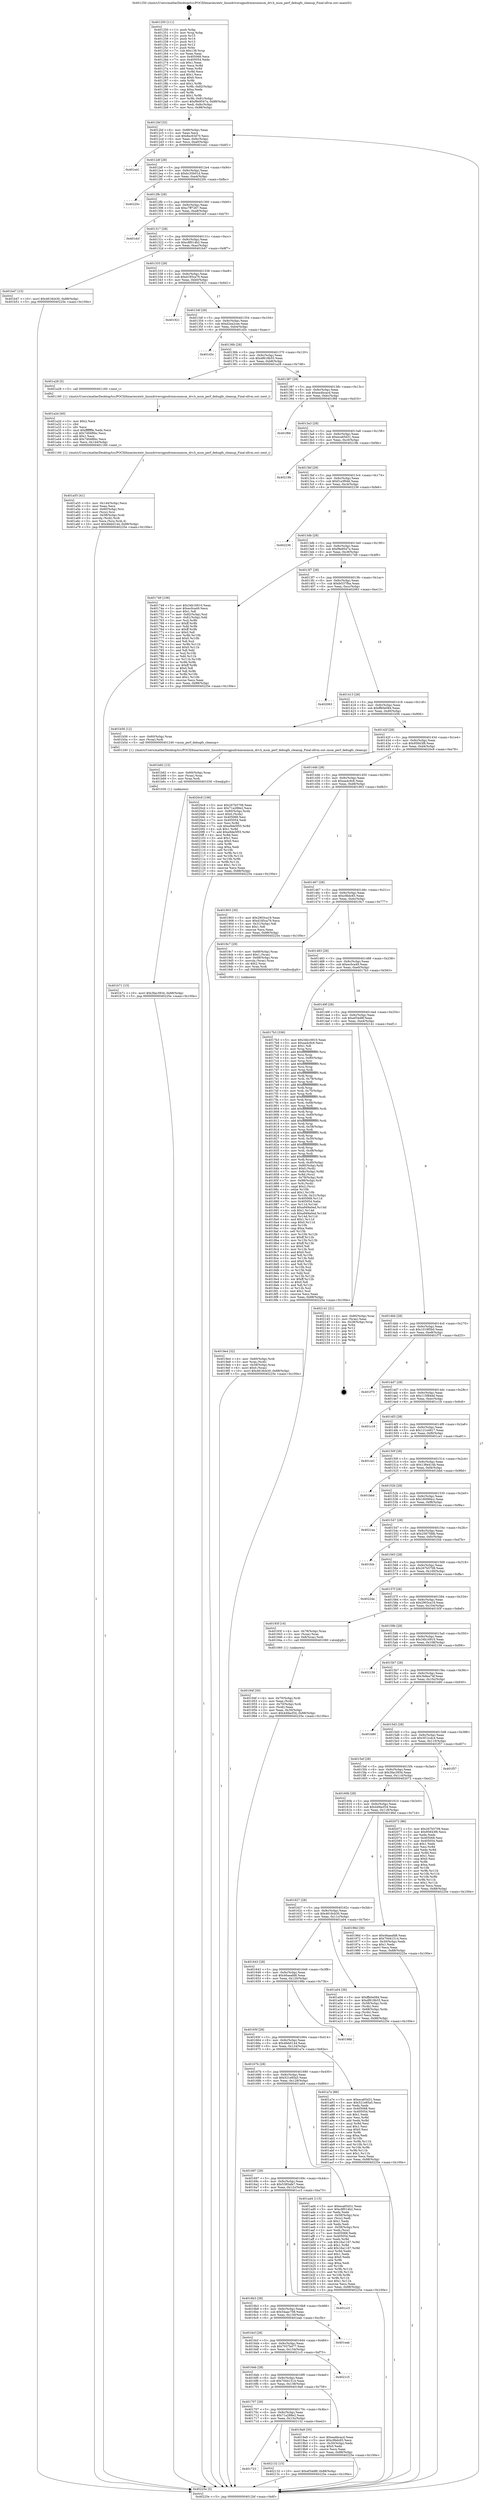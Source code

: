 digraph "0x401250" {
  label = "0x401250 (/mnt/c/Users/mathe/Desktop/tcc/POCII/binaries/extr_linuxdriversgpudrmmsmmsm_drv.h_msm_perf_debugfs_cleanup_Final-ollvm.out::main(0))"
  labelloc = "t"
  node[shape=record]

  Entry [label="",width=0.3,height=0.3,shape=circle,fillcolor=black,style=filled]
  "0x4012bf" [label="{
     0x4012bf [32]\l
     | [instrs]\l
     &nbsp;&nbsp;0x4012bf \<+6\>: mov -0x88(%rbp),%eax\l
     &nbsp;&nbsp;0x4012c5 \<+2\>: mov %eax,%ecx\l
     &nbsp;&nbsp;0x4012c7 \<+6\>: sub $0x8ec63d70,%ecx\l
     &nbsp;&nbsp;0x4012cd \<+6\>: mov %eax,-0x9c(%rbp)\l
     &nbsp;&nbsp;0x4012d3 \<+6\>: mov %ecx,-0xa0(%rbp)\l
     &nbsp;&nbsp;0x4012d9 \<+6\>: je 0000000000401e41 \<main+0xbf1\>\l
  }"]
  "0x401e41" [label="{
     0x401e41\l
  }", style=dashed]
  "0x4012df" [label="{
     0x4012df [28]\l
     | [instrs]\l
     &nbsp;&nbsp;0x4012df \<+5\>: jmp 00000000004012e4 \<main+0x94\>\l
     &nbsp;&nbsp;0x4012e4 \<+6\>: mov -0x9c(%rbp),%eax\l
     &nbsp;&nbsp;0x4012ea \<+5\>: sub $0xbc35b01d,%eax\l
     &nbsp;&nbsp;0x4012ef \<+6\>: mov %eax,-0xa4(%rbp)\l
     &nbsp;&nbsp;0x4012f5 \<+6\>: je 000000000040220c \<main+0xfbc\>\l
  }"]
  Exit [label="",width=0.3,height=0.3,shape=circle,fillcolor=black,style=filled,peripheries=2]
  "0x40220c" [label="{
     0x40220c\l
  }", style=dashed]
  "0x4012fb" [label="{
     0x4012fb [28]\l
     | [instrs]\l
     &nbsp;&nbsp;0x4012fb \<+5\>: jmp 0000000000401300 \<main+0xb0\>\l
     &nbsp;&nbsp;0x401300 \<+6\>: mov -0x9c(%rbp),%eax\l
     &nbsp;&nbsp;0x401306 \<+5\>: sub $0xc7ff7267,%eax\l
     &nbsp;&nbsp;0x40130b \<+6\>: mov %eax,-0xa8(%rbp)\l
     &nbsp;&nbsp;0x401311 \<+6\>: je 0000000000401dcf \<main+0xb7f\>\l
  }"]
  "0x401723" [label="{
     0x401723\l
  }", style=dashed]
  "0x401dcf" [label="{
     0x401dcf\l
  }", style=dashed]
  "0x401317" [label="{
     0x401317 [28]\l
     | [instrs]\l
     &nbsp;&nbsp;0x401317 \<+5\>: jmp 000000000040131c \<main+0xcc\>\l
     &nbsp;&nbsp;0x40131c \<+6\>: mov -0x9c(%rbp),%eax\l
     &nbsp;&nbsp;0x401322 \<+5\>: sub $0xc8f014b2,%eax\l
     &nbsp;&nbsp;0x401327 \<+6\>: mov %eax,-0xac(%rbp)\l
     &nbsp;&nbsp;0x40132d \<+6\>: je 0000000000401b47 \<main+0x8f7\>\l
  }"]
  "0x402132" [label="{
     0x402132 [15]\l
     | [instrs]\l
     &nbsp;&nbsp;0x402132 \<+10\>: movl $0xef34d8f,-0x88(%rbp)\l
     &nbsp;&nbsp;0x40213c \<+5\>: jmp 000000000040225e \<main+0x100e\>\l
  }"]
  "0x401b47" [label="{
     0x401b47 [15]\l
     | [instrs]\l
     &nbsp;&nbsp;0x401b47 \<+10\>: movl $0x4618cb30,-0x88(%rbp)\l
     &nbsp;&nbsp;0x401b51 \<+5\>: jmp 000000000040225e \<main+0x100e\>\l
  }"]
  "0x401333" [label="{
     0x401333 [28]\l
     | [instrs]\l
     &nbsp;&nbsp;0x401333 \<+5\>: jmp 0000000000401338 \<main+0xe8\>\l
     &nbsp;&nbsp;0x401338 \<+6\>: mov -0x9c(%rbp),%eax\l
     &nbsp;&nbsp;0x40133e \<+5\>: sub $0xd185ca79,%eax\l
     &nbsp;&nbsp;0x401343 \<+6\>: mov %eax,-0xb0(%rbp)\l
     &nbsp;&nbsp;0x401349 \<+6\>: je 0000000000401921 \<main+0x6d1\>\l
  }"]
  "0x401b71" [label="{
     0x401b71 [15]\l
     | [instrs]\l
     &nbsp;&nbsp;0x401b71 \<+10\>: movl $0x3fac3934,-0x88(%rbp)\l
     &nbsp;&nbsp;0x401b7b \<+5\>: jmp 000000000040225e \<main+0x100e\>\l
  }"]
  "0x401921" [label="{
     0x401921\l
  }", style=dashed]
  "0x40134f" [label="{
     0x40134f [28]\l
     | [instrs]\l
     &nbsp;&nbsp;0x40134f \<+5\>: jmp 0000000000401354 \<main+0x104\>\l
     &nbsp;&nbsp;0x401354 \<+6\>: mov -0x9c(%rbp),%eax\l
     &nbsp;&nbsp;0x40135a \<+5\>: sub $0xd2ea2cee,%eax\l
     &nbsp;&nbsp;0x40135f \<+6\>: mov %eax,-0xb4(%rbp)\l
     &nbsp;&nbsp;0x401365 \<+6\>: je 0000000000401d3c \<main+0xaec\>\l
  }"]
  "0x401b62" [label="{
     0x401b62 [15]\l
     | [instrs]\l
     &nbsp;&nbsp;0x401b62 \<+4\>: mov -0x60(%rbp),%rax\l
     &nbsp;&nbsp;0x401b66 \<+3\>: mov (%rax),%rax\l
     &nbsp;&nbsp;0x401b69 \<+3\>: mov %rax,%rdi\l
     &nbsp;&nbsp;0x401b6c \<+5\>: call 0000000000401030 \<free@plt\>\l
     | [calls]\l
     &nbsp;&nbsp;0x401030 \{1\} (unknown)\l
  }"]
  "0x401d3c" [label="{
     0x401d3c\l
  }", style=dashed]
  "0x40136b" [label="{
     0x40136b [28]\l
     | [instrs]\l
     &nbsp;&nbsp;0x40136b \<+5\>: jmp 0000000000401370 \<main+0x120\>\l
     &nbsp;&nbsp;0x401370 \<+6\>: mov -0x9c(%rbp),%eax\l
     &nbsp;&nbsp;0x401376 \<+5\>: sub $0xdf618b55,%eax\l
     &nbsp;&nbsp;0x40137b \<+6\>: mov %eax,-0xb8(%rbp)\l
     &nbsp;&nbsp;0x401381 \<+6\>: je 0000000000401a28 \<main+0x7d8\>\l
  }"]
  "0x401a55" [label="{
     0x401a55 [41]\l
     | [instrs]\l
     &nbsp;&nbsp;0x401a55 \<+6\>: mov -0x144(%rbp),%ecx\l
     &nbsp;&nbsp;0x401a5b \<+3\>: imul %eax,%ecx\l
     &nbsp;&nbsp;0x401a5e \<+4\>: mov -0x60(%rbp),%rsi\l
     &nbsp;&nbsp;0x401a62 \<+3\>: mov (%rsi),%rsi\l
     &nbsp;&nbsp;0x401a65 \<+4\>: mov -0x58(%rbp),%rdi\l
     &nbsp;&nbsp;0x401a69 \<+3\>: movslq (%rdi),%rdi\l
     &nbsp;&nbsp;0x401a6c \<+3\>: mov %ecx,(%rsi,%rdi,4)\l
     &nbsp;&nbsp;0x401a6f \<+10\>: movl $0x4feb0144,-0x88(%rbp)\l
     &nbsp;&nbsp;0x401a79 \<+5\>: jmp 000000000040225e \<main+0x100e\>\l
  }"]
  "0x401a28" [label="{
     0x401a28 [5]\l
     | [instrs]\l
     &nbsp;&nbsp;0x401a28 \<+5\>: call 0000000000401160 \<next_i\>\l
     | [calls]\l
     &nbsp;&nbsp;0x401160 \{1\} (/mnt/c/Users/mathe/Desktop/tcc/POCII/binaries/extr_linuxdriversgpudrmmsmmsm_drv.h_msm_perf_debugfs_cleanup_Final-ollvm.out::next_i)\l
  }"]
  "0x401387" [label="{
     0x401387 [28]\l
     | [instrs]\l
     &nbsp;&nbsp;0x401387 \<+5\>: jmp 000000000040138c \<main+0x13c\>\l
     &nbsp;&nbsp;0x40138c \<+6\>: mov -0x9c(%rbp),%eax\l
     &nbsp;&nbsp;0x401392 \<+5\>: sub $0xea4bcacd,%eax\l
     &nbsp;&nbsp;0x401397 \<+6\>: mov %eax,-0xbc(%rbp)\l
     &nbsp;&nbsp;0x40139d \<+6\>: je 0000000000401f66 \<main+0xd16\>\l
  }"]
  "0x401a2d" [label="{
     0x401a2d [40]\l
     | [instrs]\l
     &nbsp;&nbsp;0x401a2d \<+5\>: mov $0x2,%ecx\l
     &nbsp;&nbsp;0x401a32 \<+1\>: cltd\l
     &nbsp;&nbsp;0x401a33 \<+2\>: idiv %ecx\l
     &nbsp;&nbsp;0x401a35 \<+6\>: imul $0xfffffffe,%edx,%ecx\l
     &nbsp;&nbsp;0x401a3b \<+6\>: sub $0x7494f6bc,%ecx\l
     &nbsp;&nbsp;0x401a41 \<+3\>: add $0x1,%ecx\l
     &nbsp;&nbsp;0x401a44 \<+6\>: add $0x7494f6bc,%ecx\l
     &nbsp;&nbsp;0x401a4a \<+6\>: mov %ecx,-0x144(%rbp)\l
     &nbsp;&nbsp;0x401a50 \<+5\>: call 0000000000401160 \<next_i\>\l
     | [calls]\l
     &nbsp;&nbsp;0x401160 \{1\} (/mnt/c/Users/mathe/Desktop/tcc/POCII/binaries/extr_linuxdriversgpudrmmsmmsm_drv.h_msm_perf_debugfs_cleanup_Final-ollvm.out::next_i)\l
  }"]
  "0x401f66" [label="{
     0x401f66\l
  }", style=dashed]
  "0x4013a3" [label="{
     0x4013a3 [28]\l
     | [instrs]\l
     &nbsp;&nbsp;0x4013a3 \<+5\>: jmp 00000000004013a8 \<main+0x158\>\l
     &nbsp;&nbsp;0x4013a8 \<+6\>: mov -0x9c(%rbp),%eax\l
     &nbsp;&nbsp;0x4013ae \<+5\>: sub $0xeca65d31,%eax\l
     &nbsp;&nbsp;0x4013b3 \<+6\>: mov %eax,-0xc0(%rbp)\l
     &nbsp;&nbsp;0x4013b9 \<+6\>: je 000000000040219b \<main+0xf4b\>\l
  }"]
  "0x4019e4" [label="{
     0x4019e4 [32]\l
     | [instrs]\l
     &nbsp;&nbsp;0x4019e4 \<+4\>: mov -0x60(%rbp),%rdi\l
     &nbsp;&nbsp;0x4019e8 \<+3\>: mov %rax,(%rdi)\l
     &nbsp;&nbsp;0x4019eb \<+4\>: mov -0x58(%rbp),%rax\l
     &nbsp;&nbsp;0x4019ef \<+6\>: movl $0x0,(%rax)\l
     &nbsp;&nbsp;0x4019f5 \<+10\>: movl $0x4618cb30,-0x88(%rbp)\l
     &nbsp;&nbsp;0x4019ff \<+5\>: jmp 000000000040225e \<main+0x100e\>\l
  }"]
  "0x40219b" [label="{
     0x40219b\l
  }", style=dashed]
  "0x4013bf" [label="{
     0x4013bf [28]\l
     | [instrs]\l
     &nbsp;&nbsp;0x4013bf \<+5\>: jmp 00000000004013c4 \<main+0x174\>\l
     &nbsp;&nbsp;0x4013c4 \<+6\>: mov -0x9c(%rbp),%eax\l
     &nbsp;&nbsp;0x4013ca \<+5\>: sub $0xf1a3f0dd,%eax\l
     &nbsp;&nbsp;0x4013cf \<+6\>: mov %eax,-0xc4(%rbp)\l
     &nbsp;&nbsp;0x4013d5 \<+6\>: je 0000000000402236 \<main+0xfe6\>\l
  }"]
  "0x401707" [label="{
     0x401707 [28]\l
     | [instrs]\l
     &nbsp;&nbsp;0x401707 \<+5\>: jmp 000000000040170c \<main+0x4bc\>\l
     &nbsp;&nbsp;0x40170c \<+6\>: mov -0x9c(%rbp),%eax\l
     &nbsp;&nbsp;0x401712 \<+5\>: sub $0x71a288e2,%eax\l
     &nbsp;&nbsp;0x401717 \<+6\>: mov %eax,-0x13c(%rbp)\l
     &nbsp;&nbsp;0x40171d \<+6\>: je 0000000000402132 \<main+0xee2\>\l
  }"]
  "0x402236" [label="{
     0x402236\l
  }", style=dashed]
  "0x4013db" [label="{
     0x4013db [28]\l
     | [instrs]\l
     &nbsp;&nbsp;0x4013db \<+5\>: jmp 00000000004013e0 \<main+0x190\>\l
     &nbsp;&nbsp;0x4013e0 \<+6\>: mov -0x9c(%rbp),%eax\l
     &nbsp;&nbsp;0x4013e6 \<+5\>: sub $0xf9e9547a,%eax\l
     &nbsp;&nbsp;0x4013eb \<+6\>: mov %eax,-0xc8(%rbp)\l
     &nbsp;&nbsp;0x4013f1 \<+6\>: je 0000000000401749 \<main+0x4f9\>\l
  }"]
  "0x4019a9" [label="{
     0x4019a9 [30]\l
     | [instrs]\l
     &nbsp;&nbsp;0x4019a9 \<+5\>: mov $0xea4bcacd,%eax\l
     &nbsp;&nbsp;0x4019ae \<+5\>: mov $0xc9bdc65,%ecx\l
     &nbsp;&nbsp;0x4019b3 \<+3\>: mov -0x30(%rbp),%edx\l
     &nbsp;&nbsp;0x4019b6 \<+3\>: cmp $0x0,%edx\l
     &nbsp;&nbsp;0x4019b9 \<+3\>: cmove %ecx,%eax\l
     &nbsp;&nbsp;0x4019bc \<+6\>: mov %eax,-0x88(%rbp)\l
     &nbsp;&nbsp;0x4019c2 \<+5\>: jmp 000000000040225e \<main+0x100e\>\l
  }"]
  "0x401749" [label="{
     0x401749 [106]\l
     | [instrs]\l
     &nbsp;&nbsp;0x401749 \<+5\>: mov $0x34b16910,%eax\l
     &nbsp;&nbsp;0x40174e \<+5\>: mov $0xec0ca49,%ecx\l
     &nbsp;&nbsp;0x401753 \<+2\>: mov $0x1,%dl\l
     &nbsp;&nbsp;0x401755 \<+7\>: mov -0x82(%rbp),%sil\l
     &nbsp;&nbsp;0x40175c \<+7\>: mov -0x81(%rbp),%dil\l
     &nbsp;&nbsp;0x401763 \<+3\>: mov %sil,%r8b\l
     &nbsp;&nbsp;0x401766 \<+4\>: xor $0xff,%r8b\l
     &nbsp;&nbsp;0x40176a \<+3\>: mov %dil,%r9b\l
     &nbsp;&nbsp;0x40176d \<+4\>: xor $0xff,%r9b\l
     &nbsp;&nbsp;0x401771 \<+3\>: xor $0x0,%dl\l
     &nbsp;&nbsp;0x401774 \<+3\>: mov %r8b,%r10b\l
     &nbsp;&nbsp;0x401777 \<+4\>: and $0x0,%r10b\l
     &nbsp;&nbsp;0x40177b \<+3\>: and %dl,%sil\l
     &nbsp;&nbsp;0x40177e \<+3\>: mov %r9b,%r11b\l
     &nbsp;&nbsp;0x401781 \<+4\>: and $0x0,%r11b\l
     &nbsp;&nbsp;0x401785 \<+3\>: and %dl,%dil\l
     &nbsp;&nbsp;0x401788 \<+3\>: or %sil,%r10b\l
     &nbsp;&nbsp;0x40178b \<+3\>: or %dil,%r11b\l
     &nbsp;&nbsp;0x40178e \<+3\>: xor %r11b,%r10b\l
     &nbsp;&nbsp;0x401791 \<+3\>: or %r9b,%r8b\l
     &nbsp;&nbsp;0x401794 \<+4\>: xor $0xff,%r8b\l
     &nbsp;&nbsp;0x401798 \<+3\>: or $0x0,%dl\l
     &nbsp;&nbsp;0x40179b \<+3\>: and %dl,%r8b\l
     &nbsp;&nbsp;0x40179e \<+3\>: or %r8b,%r10b\l
     &nbsp;&nbsp;0x4017a1 \<+4\>: test $0x1,%r10b\l
     &nbsp;&nbsp;0x4017a5 \<+3\>: cmovne %ecx,%eax\l
     &nbsp;&nbsp;0x4017a8 \<+6\>: mov %eax,-0x88(%rbp)\l
     &nbsp;&nbsp;0x4017ae \<+5\>: jmp 000000000040225e \<main+0x100e\>\l
  }"]
  "0x4013f7" [label="{
     0x4013f7 [28]\l
     | [instrs]\l
     &nbsp;&nbsp;0x4013f7 \<+5\>: jmp 00000000004013fc \<main+0x1ac\>\l
     &nbsp;&nbsp;0x4013fc \<+6\>: mov -0x9c(%rbp),%eax\l
     &nbsp;&nbsp;0x401402 \<+5\>: sub $0xfe537fba,%eax\l
     &nbsp;&nbsp;0x401407 \<+6\>: mov %eax,-0xcc(%rbp)\l
     &nbsp;&nbsp;0x40140d \<+6\>: je 0000000000402063 \<main+0xe13\>\l
  }"]
  "0x40225e" [label="{
     0x40225e [5]\l
     | [instrs]\l
     &nbsp;&nbsp;0x40225e \<+5\>: jmp 00000000004012bf \<main+0x6f\>\l
  }"]
  "0x401250" [label="{
     0x401250 [111]\l
     | [instrs]\l
     &nbsp;&nbsp;0x401250 \<+1\>: push %rbp\l
     &nbsp;&nbsp;0x401251 \<+3\>: mov %rsp,%rbp\l
     &nbsp;&nbsp;0x401254 \<+2\>: push %r15\l
     &nbsp;&nbsp;0x401256 \<+2\>: push %r14\l
     &nbsp;&nbsp;0x401258 \<+2\>: push %r13\l
     &nbsp;&nbsp;0x40125a \<+2\>: push %r12\l
     &nbsp;&nbsp;0x40125c \<+1\>: push %rbx\l
     &nbsp;&nbsp;0x40125d \<+7\>: sub $0x138,%rsp\l
     &nbsp;&nbsp;0x401264 \<+2\>: xor %eax,%eax\l
     &nbsp;&nbsp;0x401266 \<+7\>: mov 0x405068,%ecx\l
     &nbsp;&nbsp;0x40126d \<+7\>: mov 0x405054,%edx\l
     &nbsp;&nbsp;0x401274 \<+3\>: sub $0x1,%eax\l
     &nbsp;&nbsp;0x401277 \<+3\>: mov %ecx,%r8d\l
     &nbsp;&nbsp;0x40127a \<+3\>: add %eax,%r8d\l
     &nbsp;&nbsp;0x40127d \<+4\>: imul %r8d,%ecx\l
     &nbsp;&nbsp;0x401281 \<+3\>: and $0x1,%ecx\l
     &nbsp;&nbsp;0x401284 \<+3\>: cmp $0x0,%ecx\l
     &nbsp;&nbsp;0x401287 \<+4\>: sete %r9b\l
     &nbsp;&nbsp;0x40128b \<+4\>: and $0x1,%r9b\l
     &nbsp;&nbsp;0x40128f \<+7\>: mov %r9b,-0x82(%rbp)\l
     &nbsp;&nbsp;0x401296 \<+3\>: cmp $0xa,%edx\l
     &nbsp;&nbsp;0x401299 \<+4\>: setl %r9b\l
     &nbsp;&nbsp;0x40129d \<+4\>: and $0x1,%r9b\l
     &nbsp;&nbsp;0x4012a1 \<+7\>: mov %r9b,-0x81(%rbp)\l
     &nbsp;&nbsp;0x4012a8 \<+10\>: movl $0xf9e9547a,-0x88(%rbp)\l
     &nbsp;&nbsp;0x4012b2 \<+6\>: mov %edi,-0x8c(%rbp)\l
     &nbsp;&nbsp;0x4012b8 \<+7\>: mov %rsi,-0x98(%rbp)\l
  }"]
  "0x4016eb" [label="{
     0x4016eb [28]\l
     | [instrs]\l
     &nbsp;&nbsp;0x4016eb \<+5\>: jmp 00000000004016f0 \<main+0x4a0\>\l
     &nbsp;&nbsp;0x4016f0 \<+6\>: mov -0x9c(%rbp),%eax\l
     &nbsp;&nbsp;0x4016f6 \<+5\>: sub $0x70d41514,%eax\l
     &nbsp;&nbsp;0x4016fb \<+6\>: mov %eax,-0x138(%rbp)\l
     &nbsp;&nbsp;0x401701 \<+6\>: je 00000000004019a9 \<main+0x759\>\l
  }"]
  "0x402063" [label="{
     0x402063\l
  }", style=dashed]
  "0x401413" [label="{
     0x401413 [28]\l
     | [instrs]\l
     &nbsp;&nbsp;0x401413 \<+5\>: jmp 0000000000401418 \<main+0x1c8\>\l
     &nbsp;&nbsp;0x401418 \<+6\>: mov -0x9c(%rbp),%eax\l
     &nbsp;&nbsp;0x40141e \<+5\>: sub $0xffb0e084,%eax\l
     &nbsp;&nbsp;0x401423 \<+6\>: mov %eax,-0xd0(%rbp)\l
     &nbsp;&nbsp;0x401429 \<+6\>: je 0000000000401b56 \<main+0x906\>\l
  }"]
  "0x4021c5" [label="{
     0x4021c5\l
  }", style=dashed]
  "0x401b56" [label="{
     0x401b56 [12]\l
     | [instrs]\l
     &nbsp;&nbsp;0x401b56 \<+4\>: mov -0x60(%rbp),%rax\l
     &nbsp;&nbsp;0x401b5a \<+3\>: mov (%rax),%rdi\l
     &nbsp;&nbsp;0x401b5d \<+5\>: call 0000000000401240 \<msm_perf_debugfs_cleanup\>\l
     | [calls]\l
     &nbsp;&nbsp;0x401240 \{1\} (/mnt/c/Users/mathe/Desktop/tcc/POCII/binaries/extr_linuxdriversgpudrmmsmmsm_drv.h_msm_perf_debugfs_cleanup_Final-ollvm.out::msm_perf_debugfs_cleanup)\l
  }"]
  "0x40142f" [label="{
     0x40142f [28]\l
     | [instrs]\l
     &nbsp;&nbsp;0x40142f \<+5\>: jmp 0000000000401434 \<main+0x1e4\>\l
     &nbsp;&nbsp;0x401434 \<+6\>: mov -0x9c(%rbp),%eax\l
     &nbsp;&nbsp;0x40143a \<+5\>: sub $0x95843f8,%eax\l
     &nbsp;&nbsp;0x40143f \<+6\>: mov %eax,-0xd4(%rbp)\l
     &nbsp;&nbsp;0x401445 \<+6\>: je 00000000004020c8 \<main+0xe78\>\l
  }"]
  "0x4016cf" [label="{
     0x4016cf [28]\l
     | [instrs]\l
     &nbsp;&nbsp;0x4016cf \<+5\>: jmp 00000000004016d4 \<main+0x484\>\l
     &nbsp;&nbsp;0x4016d4 \<+6\>: mov -0x9c(%rbp),%eax\l
     &nbsp;&nbsp;0x4016da \<+5\>: sub $0x7037b477,%eax\l
     &nbsp;&nbsp;0x4016df \<+6\>: mov %eax,-0x134(%rbp)\l
     &nbsp;&nbsp;0x4016e5 \<+6\>: je 00000000004021c5 \<main+0xf75\>\l
  }"]
  "0x4020c8" [label="{
     0x4020c8 [106]\l
     | [instrs]\l
     &nbsp;&nbsp;0x4020c8 \<+5\>: mov $0x267b5708,%eax\l
     &nbsp;&nbsp;0x4020cd \<+5\>: mov $0x71a288e2,%ecx\l
     &nbsp;&nbsp;0x4020d2 \<+4\>: mov -0x80(%rbp),%rdx\l
     &nbsp;&nbsp;0x4020d6 \<+6\>: movl $0x0,(%rdx)\l
     &nbsp;&nbsp;0x4020dc \<+7\>: mov 0x405068,%esi\l
     &nbsp;&nbsp;0x4020e3 \<+7\>: mov 0x405054,%edi\l
     &nbsp;&nbsp;0x4020ea \<+3\>: mov %esi,%r8d\l
     &nbsp;&nbsp;0x4020ed \<+7\>: sub $0xe9de5f55,%r8d\l
     &nbsp;&nbsp;0x4020f4 \<+4\>: sub $0x1,%r8d\l
     &nbsp;&nbsp;0x4020f8 \<+7\>: add $0xe9de5f55,%r8d\l
     &nbsp;&nbsp;0x4020ff \<+4\>: imul %r8d,%esi\l
     &nbsp;&nbsp;0x402103 \<+3\>: and $0x1,%esi\l
     &nbsp;&nbsp;0x402106 \<+3\>: cmp $0x0,%esi\l
     &nbsp;&nbsp;0x402109 \<+4\>: sete %r9b\l
     &nbsp;&nbsp;0x40210d \<+3\>: cmp $0xa,%edi\l
     &nbsp;&nbsp;0x402110 \<+4\>: setl %r10b\l
     &nbsp;&nbsp;0x402114 \<+3\>: mov %r9b,%r11b\l
     &nbsp;&nbsp;0x402117 \<+3\>: and %r10b,%r11b\l
     &nbsp;&nbsp;0x40211a \<+3\>: xor %r10b,%r9b\l
     &nbsp;&nbsp;0x40211d \<+3\>: or %r9b,%r11b\l
     &nbsp;&nbsp;0x402120 \<+4\>: test $0x1,%r11b\l
     &nbsp;&nbsp;0x402124 \<+3\>: cmovne %ecx,%eax\l
     &nbsp;&nbsp;0x402127 \<+6\>: mov %eax,-0x88(%rbp)\l
     &nbsp;&nbsp;0x40212d \<+5\>: jmp 000000000040225e \<main+0x100e\>\l
  }"]
  "0x40144b" [label="{
     0x40144b [28]\l
     | [instrs]\l
     &nbsp;&nbsp;0x40144b \<+5\>: jmp 0000000000401450 \<main+0x200\>\l
     &nbsp;&nbsp;0x401450 \<+6\>: mov -0x9c(%rbp),%eax\l
     &nbsp;&nbsp;0x401456 \<+5\>: sub $0xaa4c9c6,%eax\l
     &nbsp;&nbsp;0x40145b \<+6\>: mov %eax,-0xd8(%rbp)\l
     &nbsp;&nbsp;0x401461 \<+6\>: je 0000000000401903 \<main+0x6b3\>\l
  }"]
  "0x401eab" [label="{
     0x401eab\l
  }", style=dashed]
  "0x401903" [label="{
     0x401903 [30]\l
     | [instrs]\l
     &nbsp;&nbsp;0x401903 \<+5\>: mov $0x2903ca19,%eax\l
     &nbsp;&nbsp;0x401908 \<+5\>: mov $0xd185ca79,%ecx\l
     &nbsp;&nbsp;0x40190d \<+3\>: mov -0x31(%rbp),%dl\l
     &nbsp;&nbsp;0x401910 \<+3\>: test $0x1,%dl\l
     &nbsp;&nbsp;0x401913 \<+3\>: cmovne %ecx,%eax\l
     &nbsp;&nbsp;0x401916 \<+6\>: mov %eax,-0x88(%rbp)\l
     &nbsp;&nbsp;0x40191c \<+5\>: jmp 000000000040225e \<main+0x100e\>\l
  }"]
  "0x401467" [label="{
     0x401467 [28]\l
     | [instrs]\l
     &nbsp;&nbsp;0x401467 \<+5\>: jmp 000000000040146c \<main+0x21c\>\l
     &nbsp;&nbsp;0x40146c \<+6\>: mov -0x9c(%rbp),%eax\l
     &nbsp;&nbsp;0x401472 \<+5\>: sub $0xc9bdc65,%eax\l
     &nbsp;&nbsp;0x401477 \<+6\>: mov %eax,-0xdc(%rbp)\l
     &nbsp;&nbsp;0x40147d \<+6\>: je 00000000004019c7 \<main+0x777\>\l
  }"]
  "0x4016b3" [label="{
     0x4016b3 [28]\l
     | [instrs]\l
     &nbsp;&nbsp;0x4016b3 \<+5\>: jmp 00000000004016b8 \<main+0x468\>\l
     &nbsp;&nbsp;0x4016b8 \<+6\>: mov -0x9c(%rbp),%eax\l
     &nbsp;&nbsp;0x4016be \<+5\>: sub $0x54aac708,%eax\l
     &nbsp;&nbsp;0x4016c3 \<+6\>: mov %eax,-0x130(%rbp)\l
     &nbsp;&nbsp;0x4016c9 \<+6\>: je 0000000000401eab \<main+0xc5b\>\l
  }"]
  "0x4019c7" [label="{
     0x4019c7 [29]\l
     | [instrs]\l
     &nbsp;&nbsp;0x4019c7 \<+4\>: mov -0x68(%rbp),%rax\l
     &nbsp;&nbsp;0x4019cb \<+6\>: movl $0x1,(%rax)\l
     &nbsp;&nbsp;0x4019d1 \<+4\>: mov -0x68(%rbp),%rax\l
     &nbsp;&nbsp;0x4019d5 \<+3\>: movslq (%rax),%rax\l
     &nbsp;&nbsp;0x4019d8 \<+4\>: shl $0x2,%rax\l
     &nbsp;&nbsp;0x4019dc \<+3\>: mov %rax,%rdi\l
     &nbsp;&nbsp;0x4019df \<+5\>: call 0000000000401050 \<malloc@plt\>\l
     | [calls]\l
     &nbsp;&nbsp;0x401050 \{1\} (unknown)\l
  }"]
  "0x401483" [label="{
     0x401483 [28]\l
     | [instrs]\l
     &nbsp;&nbsp;0x401483 \<+5\>: jmp 0000000000401488 \<main+0x238\>\l
     &nbsp;&nbsp;0x401488 \<+6\>: mov -0x9c(%rbp),%eax\l
     &nbsp;&nbsp;0x40148e \<+5\>: sub $0xec0ca49,%eax\l
     &nbsp;&nbsp;0x401493 \<+6\>: mov %eax,-0xe0(%rbp)\l
     &nbsp;&nbsp;0x401499 \<+6\>: je 00000000004017b3 \<main+0x563\>\l
  }"]
  "0x401cc3" [label="{
     0x401cc3\l
  }", style=dashed]
  "0x4017b3" [label="{
     0x4017b3 [336]\l
     | [instrs]\l
     &nbsp;&nbsp;0x4017b3 \<+5\>: mov $0x34b16910,%eax\l
     &nbsp;&nbsp;0x4017b8 \<+5\>: mov $0xaa4c9c6,%ecx\l
     &nbsp;&nbsp;0x4017bd \<+2\>: mov $0x1,%dl\l
     &nbsp;&nbsp;0x4017bf \<+3\>: mov %rsp,%rsi\l
     &nbsp;&nbsp;0x4017c2 \<+4\>: add $0xfffffffffffffff0,%rsi\l
     &nbsp;&nbsp;0x4017c6 \<+3\>: mov %rsi,%rsp\l
     &nbsp;&nbsp;0x4017c9 \<+4\>: mov %rsi,-0x80(%rbp)\l
     &nbsp;&nbsp;0x4017cd \<+3\>: mov %rsp,%rsi\l
     &nbsp;&nbsp;0x4017d0 \<+4\>: add $0xfffffffffffffff0,%rsi\l
     &nbsp;&nbsp;0x4017d4 \<+3\>: mov %rsi,%rsp\l
     &nbsp;&nbsp;0x4017d7 \<+3\>: mov %rsp,%rdi\l
     &nbsp;&nbsp;0x4017da \<+4\>: add $0xfffffffffffffff0,%rdi\l
     &nbsp;&nbsp;0x4017de \<+3\>: mov %rdi,%rsp\l
     &nbsp;&nbsp;0x4017e1 \<+4\>: mov %rdi,-0x78(%rbp)\l
     &nbsp;&nbsp;0x4017e5 \<+3\>: mov %rsp,%rdi\l
     &nbsp;&nbsp;0x4017e8 \<+4\>: add $0xfffffffffffffff0,%rdi\l
     &nbsp;&nbsp;0x4017ec \<+3\>: mov %rdi,%rsp\l
     &nbsp;&nbsp;0x4017ef \<+4\>: mov %rdi,-0x70(%rbp)\l
     &nbsp;&nbsp;0x4017f3 \<+3\>: mov %rsp,%rdi\l
     &nbsp;&nbsp;0x4017f6 \<+4\>: add $0xfffffffffffffff0,%rdi\l
     &nbsp;&nbsp;0x4017fa \<+3\>: mov %rdi,%rsp\l
     &nbsp;&nbsp;0x4017fd \<+4\>: mov %rdi,-0x68(%rbp)\l
     &nbsp;&nbsp;0x401801 \<+3\>: mov %rsp,%rdi\l
     &nbsp;&nbsp;0x401804 \<+4\>: add $0xfffffffffffffff0,%rdi\l
     &nbsp;&nbsp;0x401808 \<+3\>: mov %rdi,%rsp\l
     &nbsp;&nbsp;0x40180b \<+4\>: mov %rdi,-0x60(%rbp)\l
     &nbsp;&nbsp;0x40180f \<+3\>: mov %rsp,%rdi\l
     &nbsp;&nbsp;0x401812 \<+4\>: add $0xfffffffffffffff0,%rdi\l
     &nbsp;&nbsp;0x401816 \<+3\>: mov %rdi,%rsp\l
     &nbsp;&nbsp;0x401819 \<+4\>: mov %rdi,-0x58(%rbp)\l
     &nbsp;&nbsp;0x40181d \<+3\>: mov %rsp,%rdi\l
     &nbsp;&nbsp;0x401820 \<+4\>: add $0xfffffffffffffff0,%rdi\l
     &nbsp;&nbsp;0x401824 \<+3\>: mov %rdi,%rsp\l
     &nbsp;&nbsp;0x401827 \<+4\>: mov %rdi,-0x50(%rbp)\l
     &nbsp;&nbsp;0x40182b \<+3\>: mov %rsp,%rdi\l
     &nbsp;&nbsp;0x40182e \<+4\>: add $0xfffffffffffffff0,%rdi\l
     &nbsp;&nbsp;0x401832 \<+3\>: mov %rdi,%rsp\l
     &nbsp;&nbsp;0x401835 \<+4\>: mov %rdi,-0x48(%rbp)\l
     &nbsp;&nbsp;0x401839 \<+3\>: mov %rsp,%rdi\l
     &nbsp;&nbsp;0x40183c \<+4\>: add $0xfffffffffffffff0,%rdi\l
     &nbsp;&nbsp;0x401840 \<+3\>: mov %rdi,%rsp\l
     &nbsp;&nbsp;0x401843 \<+4\>: mov %rdi,-0x40(%rbp)\l
     &nbsp;&nbsp;0x401847 \<+4\>: mov -0x80(%rbp),%rdi\l
     &nbsp;&nbsp;0x40184b \<+6\>: movl $0x0,(%rdi)\l
     &nbsp;&nbsp;0x401851 \<+7\>: mov -0x8c(%rbp),%r8d\l
     &nbsp;&nbsp;0x401858 \<+3\>: mov %r8d,(%rsi)\l
     &nbsp;&nbsp;0x40185b \<+4\>: mov -0x78(%rbp),%rdi\l
     &nbsp;&nbsp;0x40185f \<+7\>: mov -0x98(%rbp),%r9\l
     &nbsp;&nbsp;0x401866 \<+3\>: mov %r9,(%rdi)\l
     &nbsp;&nbsp;0x401869 \<+3\>: cmpl $0x2,(%rsi)\l
     &nbsp;&nbsp;0x40186c \<+4\>: setne %r10b\l
     &nbsp;&nbsp;0x401870 \<+4\>: and $0x1,%r10b\l
     &nbsp;&nbsp;0x401874 \<+4\>: mov %r10b,-0x31(%rbp)\l
     &nbsp;&nbsp;0x401878 \<+8\>: mov 0x405068,%r11d\l
     &nbsp;&nbsp;0x401880 \<+7\>: mov 0x405054,%ebx\l
     &nbsp;&nbsp;0x401887 \<+3\>: mov %r11d,%r14d\l
     &nbsp;&nbsp;0x40188a \<+7\>: add $0xa949a0ed,%r14d\l
     &nbsp;&nbsp;0x401891 \<+4\>: sub $0x1,%r14d\l
     &nbsp;&nbsp;0x401895 \<+7\>: sub $0xa949a0ed,%r14d\l
     &nbsp;&nbsp;0x40189c \<+4\>: imul %r14d,%r11d\l
     &nbsp;&nbsp;0x4018a0 \<+4\>: and $0x1,%r11d\l
     &nbsp;&nbsp;0x4018a4 \<+4\>: cmp $0x0,%r11d\l
     &nbsp;&nbsp;0x4018a8 \<+4\>: sete %r10b\l
     &nbsp;&nbsp;0x4018ac \<+3\>: cmp $0xa,%ebx\l
     &nbsp;&nbsp;0x4018af \<+4\>: setl %r15b\l
     &nbsp;&nbsp;0x4018b3 \<+3\>: mov %r10b,%r12b\l
     &nbsp;&nbsp;0x4018b6 \<+4\>: xor $0xff,%r12b\l
     &nbsp;&nbsp;0x4018ba \<+3\>: mov %r15b,%r13b\l
     &nbsp;&nbsp;0x4018bd \<+4\>: xor $0xff,%r13b\l
     &nbsp;&nbsp;0x4018c1 \<+3\>: xor $0x0,%dl\l
     &nbsp;&nbsp;0x4018c4 \<+3\>: mov %r12b,%sil\l
     &nbsp;&nbsp;0x4018c7 \<+4\>: and $0x0,%sil\l
     &nbsp;&nbsp;0x4018cb \<+3\>: and %dl,%r10b\l
     &nbsp;&nbsp;0x4018ce \<+3\>: mov %r13b,%dil\l
     &nbsp;&nbsp;0x4018d1 \<+4\>: and $0x0,%dil\l
     &nbsp;&nbsp;0x4018d5 \<+3\>: and %dl,%r15b\l
     &nbsp;&nbsp;0x4018d8 \<+3\>: or %r10b,%sil\l
     &nbsp;&nbsp;0x4018db \<+3\>: or %r15b,%dil\l
     &nbsp;&nbsp;0x4018de \<+3\>: xor %dil,%sil\l
     &nbsp;&nbsp;0x4018e1 \<+3\>: or %r13b,%r12b\l
     &nbsp;&nbsp;0x4018e4 \<+4\>: xor $0xff,%r12b\l
     &nbsp;&nbsp;0x4018e8 \<+3\>: or $0x0,%dl\l
     &nbsp;&nbsp;0x4018eb \<+3\>: and %dl,%r12b\l
     &nbsp;&nbsp;0x4018ee \<+3\>: or %r12b,%sil\l
     &nbsp;&nbsp;0x4018f1 \<+4\>: test $0x1,%sil\l
     &nbsp;&nbsp;0x4018f5 \<+3\>: cmovne %ecx,%eax\l
     &nbsp;&nbsp;0x4018f8 \<+6\>: mov %eax,-0x88(%rbp)\l
     &nbsp;&nbsp;0x4018fe \<+5\>: jmp 000000000040225e \<main+0x100e\>\l
  }"]
  "0x40149f" [label="{
     0x40149f [28]\l
     | [instrs]\l
     &nbsp;&nbsp;0x40149f \<+5\>: jmp 00000000004014a4 \<main+0x254\>\l
     &nbsp;&nbsp;0x4014a4 \<+6\>: mov -0x9c(%rbp),%eax\l
     &nbsp;&nbsp;0x4014aa \<+5\>: sub $0xef34d8f,%eax\l
     &nbsp;&nbsp;0x4014af \<+6\>: mov %eax,-0xe4(%rbp)\l
     &nbsp;&nbsp;0x4014b5 \<+6\>: je 0000000000402141 \<main+0xef1\>\l
  }"]
  "0x401697" [label="{
     0x401697 [28]\l
     | [instrs]\l
     &nbsp;&nbsp;0x401697 \<+5\>: jmp 000000000040169c \<main+0x44c\>\l
     &nbsp;&nbsp;0x40169c \<+6\>: mov -0x9c(%rbp),%eax\l
     &nbsp;&nbsp;0x4016a2 \<+5\>: sub $0x5385afe7,%eax\l
     &nbsp;&nbsp;0x4016a7 \<+6\>: mov %eax,-0x12c(%rbp)\l
     &nbsp;&nbsp;0x4016ad \<+6\>: je 0000000000401cc3 \<main+0xa73\>\l
  }"]
  "0x401ad4" [label="{
     0x401ad4 [115]\l
     | [instrs]\l
     &nbsp;&nbsp;0x401ad4 \<+5\>: mov $0xeca65d31,%eax\l
     &nbsp;&nbsp;0x401ad9 \<+5\>: mov $0xc8f014b2,%ecx\l
     &nbsp;&nbsp;0x401ade \<+2\>: xor %edx,%edx\l
     &nbsp;&nbsp;0x401ae0 \<+4\>: mov -0x58(%rbp),%rsi\l
     &nbsp;&nbsp;0x401ae4 \<+2\>: mov (%rsi),%edi\l
     &nbsp;&nbsp;0x401ae6 \<+3\>: sub $0x1,%edx\l
     &nbsp;&nbsp;0x401ae9 \<+2\>: sub %edx,%edi\l
     &nbsp;&nbsp;0x401aeb \<+4\>: mov -0x58(%rbp),%rsi\l
     &nbsp;&nbsp;0x401aef \<+2\>: mov %edi,(%rsi)\l
     &nbsp;&nbsp;0x401af1 \<+7\>: mov 0x405068,%edx\l
     &nbsp;&nbsp;0x401af8 \<+7\>: mov 0x405054,%edi\l
     &nbsp;&nbsp;0x401aff \<+3\>: mov %edx,%r8d\l
     &nbsp;&nbsp;0x401b02 \<+7\>: sub $0x16a1167,%r8d\l
     &nbsp;&nbsp;0x401b09 \<+4\>: sub $0x1,%r8d\l
     &nbsp;&nbsp;0x401b0d \<+7\>: add $0x16a1167,%r8d\l
     &nbsp;&nbsp;0x401b14 \<+4\>: imul %r8d,%edx\l
     &nbsp;&nbsp;0x401b18 \<+3\>: and $0x1,%edx\l
     &nbsp;&nbsp;0x401b1b \<+3\>: cmp $0x0,%edx\l
     &nbsp;&nbsp;0x401b1e \<+4\>: sete %r9b\l
     &nbsp;&nbsp;0x401b22 \<+3\>: cmp $0xa,%edi\l
     &nbsp;&nbsp;0x401b25 \<+4\>: setl %r10b\l
     &nbsp;&nbsp;0x401b29 \<+3\>: mov %r9b,%r11b\l
     &nbsp;&nbsp;0x401b2c \<+3\>: and %r10b,%r11b\l
     &nbsp;&nbsp;0x401b2f \<+3\>: xor %r10b,%r9b\l
     &nbsp;&nbsp;0x401b32 \<+3\>: or %r9b,%r11b\l
     &nbsp;&nbsp;0x401b35 \<+4\>: test $0x1,%r11b\l
     &nbsp;&nbsp;0x401b39 \<+3\>: cmovne %ecx,%eax\l
     &nbsp;&nbsp;0x401b3c \<+6\>: mov %eax,-0x88(%rbp)\l
     &nbsp;&nbsp;0x401b42 \<+5\>: jmp 000000000040225e \<main+0x100e\>\l
  }"]
  "0x402141" [label="{
     0x402141 [21]\l
     | [instrs]\l
     &nbsp;&nbsp;0x402141 \<+4\>: mov -0x80(%rbp),%rax\l
     &nbsp;&nbsp;0x402145 \<+2\>: mov (%rax),%eax\l
     &nbsp;&nbsp;0x402147 \<+4\>: lea -0x28(%rbp),%rsp\l
     &nbsp;&nbsp;0x40214b \<+1\>: pop %rbx\l
     &nbsp;&nbsp;0x40214c \<+2\>: pop %r12\l
     &nbsp;&nbsp;0x40214e \<+2\>: pop %r13\l
     &nbsp;&nbsp;0x402150 \<+2\>: pop %r14\l
     &nbsp;&nbsp;0x402152 \<+2\>: pop %r15\l
     &nbsp;&nbsp;0x402154 \<+1\>: pop %rbp\l
     &nbsp;&nbsp;0x402155 \<+1\>: ret\l
  }"]
  "0x4014bb" [label="{
     0x4014bb [28]\l
     | [instrs]\l
     &nbsp;&nbsp;0x4014bb \<+5\>: jmp 00000000004014c0 \<main+0x270\>\l
     &nbsp;&nbsp;0x4014c0 \<+6\>: mov -0x9c(%rbp),%eax\l
     &nbsp;&nbsp;0x4014c6 \<+5\>: sub $0x1019f5b0,%eax\l
     &nbsp;&nbsp;0x4014cb \<+6\>: mov %eax,-0xe8(%rbp)\l
     &nbsp;&nbsp;0x4014d1 \<+6\>: je 0000000000401f75 \<main+0xd25\>\l
  }"]
  "0x40167b" [label="{
     0x40167b [28]\l
     | [instrs]\l
     &nbsp;&nbsp;0x40167b \<+5\>: jmp 0000000000401680 \<main+0x430\>\l
     &nbsp;&nbsp;0x401680 \<+6\>: mov -0x9c(%rbp),%eax\l
     &nbsp;&nbsp;0x401686 \<+5\>: sub $0x521e85a5,%eax\l
     &nbsp;&nbsp;0x40168b \<+6\>: mov %eax,-0x128(%rbp)\l
     &nbsp;&nbsp;0x401691 \<+6\>: je 0000000000401ad4 \<main+0x884\>\l
  }"]
  "0x401f75" [label="{
     0x401f75\l
  }", style=dashed]
  "0x4014d7" [label="{
     0x4014d7 [28]\l
     | [instrs]\l
     &nbsp;&nbsp;0x4014d7 \<+5\>: jmp 00000000004014dc \<main+0x28c\>\l
     &nbsp;&nbsp;0x4014dc \<+6\>: mov -0x9c(%rbp),%eax\l
     &nbsp;&nbsp;0x4014e2 \<+5\>: sub $0x115f84dd,%eax\l
     &nbsp;&nbsp;0x4014e7 \<+6\>: mov %eax,-0xec(%rbp)\l
     &nbsp;&nbsp;0x4014ed \<+6\>: je 0000000000401c18 \<main+0x9c8\>\l
  }"]
  "0x401a7e" [label="{
     0x401a7e [86]\l
     | [instrs]\l
     &nbsp;&nbsp;0x401a7e \<+5\>: mov $0xeca65d31,%eax\l
     &nbsp;&nbsp;0x401a83 \<+5\>: mov $0x521e85a5,%ecx\l
     &nbsp;&nbsp;0x401a88 \<+2\>: xor %edx,%edx\l
     &nbsp;&nbsp;0x401a8a \<+7\>: mov 0x405068,%esi\l
     &nbsp;&nbsp;0x401a91 \<+7\>: mov 0x405054,%edi\l
     &nbsp;&nbsp;0x401a98 \<+3\>: sub $0x1,%edx\l
     &nbsp;&nbsp;0x401a9b \<+3\>: mov %esi,%r8d\l
     &nbsp;&nbsp;0x401a9e \<+3\>: add %edx,%r8d\l
     &nbsp;&nbsp;0x401aa1 \<+4\>: imul %r8d,%esi\l
     &nbsp;&nbsp;0x401aa5 \<+3\>: and $0x1,%esi\l
     &nbsp;&nbsp;0x401aa8 \<+3\>: cmp $0x0,%esi\l
     &nbsp;&nbsp;0x401aab \<+4\>: sete %r9b\l
     &nbsp;&nbsp;0x401aaf \<+3\>: cmp $0xa,%edi\l
     &nbsp;&nbsp;0x401ab2 \<+4\>: setl %r10b\l
     &nbsp;&nbsp;0x401ab6 \<+3\>: mov %r9b,%r11b\l
     &nbsp;&nbsp;0x401ab9 \<+3\>: and %r10b,%r11b\l
     &nbsp;&nbsp;0x401abc \<+3\>: xor %r10b,%r9b\l
     &nbsp;&nbsp;0x401abf \<+3\>: or %r9b,%r11b\l
     &nbsp;&nbsp;0x401ac2 \<+4\>: test $0x1,%r11b\l
     &nbsp;&nbsp;0x401ac6 \<+3\>: cmovne %ecx,%eax\l
     &nbsp;&nbsp;0x401ac9 \<+6\>: mov %eax,-0x88(%rbp)\l
     &nbsp;&nbsp;0x401acf \<+5\>: jmp 000000000040225e \<main+0x100e\>\l
  }"]
  "0x401c18" [label="{
     0x401c18\l
  }", style=dashed]
  "0x4014f3" [label="{
     0x4014f3 [28]\l
     | [instrs]\l
     &nbsp;&nbsp;0x4014f3 \<+5\>: jmp 00000000004014f8 \<main+0x2a8\>\l
     &nbsp;&nbsp;0x4014f8 \<+6\>: mov -0x9c(%rbp),%eax\l
     &nbsp;&nbsp;0x4014fe \<+5\>: sub $0x121e4917,%eax\l
     &nbsp;&nbsp;0x401503 \<+6\>: mov %eax,-0xf0(%rbp)\l
     &nbsp;&nbsp;0x401509 \<+6\>: je 0000000000401ce1 \<main+0xa91\>\l
  }"]
  "0x40165f" [label="{
     0x40165f [28]\l
     | [instrs]\l
     &nbsp;&nbsp;0x40165f \<+5\>: jmp 0000000000401664 \<main+0x414\>\l
     &nbsp;&nbsp;0x401664 \<+6\>: mov -0x9c(%rbp),%eax\l
     &nbsp;&nbsp;0x40166a \<+5\>: sub $0x4feb0144,%eax\l
     &nbsp;&nbsp;0x40166f \<+6\>: mov %eax,-0x124(%rbp)\l
     &nbsp;&nbsp;0x401675 \<+6\>: je 0000000000401a7e \<main+0x82e\>\l
  }"]
  "0x401ce1" [label="{
     0x401ce1\l
  }", style=dashed]
  "0x40150f" [label="{
     0x40150f [28]\l
     | [instrs]\l
     &nbsp;&nbsp;0x40150f \<+5\>: jmp 0000000000401514 \<main+0x2c4\>\l
     &nbsp;&nbsp;0x401514 \<+6\>: mov -0x9c(%rbp),%eax\l
     &nbsp;&nbsp;0x40151a \<+5\>: sub $0x136e414b,%eax\l
     &nbsp;&nbsp;0x40151f \<+6\>: mov %eax,-0xf4(%rbp)\l
     &nbsp;&nbsp;0x401525 \<+6\>: je 0000000000401bbd \<main+0x96d\>\l
  }"]
  "0x40198b" [label="{
     0x40198b\l
  }", style=dashed]
  "0x401bbd" [label="{
     0x401bbd\l
  }", style=dashed]
  "0x40152b" [label="{
     0x40152b [28]\l
     | [instrs]\l
     &nbsp;&nbsp;0x40152b \<+5\>: jmp 0000000000401530 \<main+0x2e0\>\l
     &nbsp;&nbsp;0x401530 \<+6\>: mov -0x9c(%rbp),%eax\l
     &nbsp;&nbsp;0x401536 \<+5\>: sub $0x160084cc,%eax\l
     &nbsp;&nbsp;0x40153b \<+6\>: mov %eax,-0xf8(%rbp)\l
     &nbsp;&nbsp;0x401541 \<+6\>: je 00000000004021ea \<main+0xf9a\>\l
  }"]
  "0x401643" [label="{
     0x401643 [28]\l
     | [instrs]\l
     &nbsp;&nbsp;0x401643 \<+5\>: jmp 0000000000401648 \<main+0x3f8\>\l
     &nbsp;&nbsp;0x401648 \<+6\>: mov -0x9c(%rbp),%eax\l
     &nbsp;&nbsp;0x40164e \<+5\>: sub $0x46aeafd8,%eax\l
     &nbsp;&nbsp;0x401653 \<+6\>: mov %eax,-0x120(%rbp)\l
     &nbsp;&nbsp;0x401659 \<+6\>: je 000000000040198b \<main+0x73b\>\l
  }"]
  "0x4021ea" [label="{
     0x4021ea\l
  }", style=dashed]
  "0x401547" [label="{
     0x401547 [28]\l
     | [instrs]\l
     &nbsp;&nbsp;0x401547 \<+5\>: jmp 000000000040154c \<main+0x2fc\>\l
     &nbsp;&nbsp;0x40154c \<+6\>: mov -0x9c(%rbp),%eax\l
     &nbsp;&nbsp;0x401552 \<+5\>: sub $0x25875fdb,%eax\l
     &nbsp;&nbsp;0x401557 \<+6\>: mov %eax,-0xfc(%rbp)\l
     &nbsp;&nbsp;0x40155d \<+6\>: je 0000000000401fcb \<main+0xd7b\>\l
  }"]
  "0x401a04" [label="{
     0x401a04 [36]\l
     | [instrs]\l
     &nbsp;&nbsp;0x401a04 \<+5\>: mov $0xffb0e084,%eax\l
     &nbsp;&nbsp;0x401a09 \<+5\>: mov $0xdf618b55,%ecx\l
     &nbsp;&nbsp;0x401a0e \<+4\>: mov -0x58(%rbp),%rdx\l
     &nbsp;&nbsp;0x401a12 \<+2\>: mov (%rdx),%esi\l
     &nbsp;&nbsp;0x401a14 \<+4\>: mov -0x68(%rbp),%rdx\l
     &nbsp;&nbsp;0x401a18 \<+2\>: cmp (%rdx),%esi\l
     &nbsp;&nbsp;0x401a1a \<+3\>: cmovl %ecx,%eax\l
     &nbsp;&nbsp;0x401a1d \<+6\>: mov %eax,-0x88(%rbp)\l
     &nbsp;&nbsp;0x401a23 \<+5\>: jmp 000000000040225e \<main+0x100e\>\l
  }"]
  "0x401fcb" [label="{
     0x401fcb\l
  }", style=dashed]
  "0x401563" [label="{
     0x401563 [28]\l
     | [instrs]\l
     &nbsp;&nbsp;0x401563 \<+5\>: jmp 0000000000401568 \<main+0x318\>\l
     &nbsp;&nbsp;0x401568 \<+6\>: mov -0x9c(%rbp),%eax\l
     &nbsp;&nbsp;0x40156e \<+5\>: sub $0x267b5708,%eax\l
     &nbsp;&nbsp;0x401573 \<+6\>: mov %eax,-0x100(%rbp)\l
     &nbsp;&nbsp;0x401579 \<+6\>: je 000000000040224a \<main+0xffa\>\l
  }"]
  "0x401627" [label="{
     0x401627 [28]\l
     | [instrs]\l
     &nbsp;&nbsp;0x401627 \<+5\>: jmp 000000000040162c \<main+0x3dc\>\l
     &nbsp;&nbsp;0x40162c \<+6\>: mov -0x9c(%rbp),%eax\l
     &nbsp;&nbsp;0x401632 \<+5\>: sub $0x4618cb30,%eax\l
     &nbsp;&nbsp;0x401637 \<+6\>: mov %eax,-0x11c(%rbp)\l
     &nbsp;&nbsp;0x40163d \<+6\>: je 0000000000401a04 \<main+0x7b4\>\l
  }"]
  "0x40224a" [label="{
     0x40224a\l
  }", style=dashed]
  "0x40157f" [label="{
     0x40157f [28]\l
     | [instrs]\l
     &nbsp;&nbsp;0x40157f \<+5\>: jmp 0000000000401584 \<main+0x334\>\l
     &nbsp;&nbsp;0x401584 \<+6\>: mov -0x9c(%rbp),%eax\l
     &nbsp;&nbsp;0x40158a \<+5\>: sub $0x2903ca19,%eax\l
     &nbsp;&nbsp;0x40158f \<+6\>: mov %eax,-0x104(%rbp)\l
     &nbsp;&nbsp;0x401595 \<+6\>: je 000000000040193f \<main+0x6ef\>\l
  }"]
  "0x40196d" [label="{
     0x40196d [30]\l
     | [instrs]\l
     &nbsp;&nbsp;0x40196d \<+5\>: mov $0x46aeafd8,%eax\l
     &nbsp;&nbsp;0x401972 \<+5\>: mov $0x70d41514,%ecx\l
     &nbsp;&nbsp;0x401977 \<+3\>: mov -0x30(%rbp),%edx\l
     &nbsp;&nbsp;0x40197a \<+3\>: cmp $0x1,%edx\l
     &nbsp;&nbsp;0x40197d \<+3\>: cmovl %ecx,%eax\l
     &nbsp;&nbsp;0x401980 \<+6\>: mov %eax,-0x88(%rbp)\l
     &nbsp;&nbsp;0x401986 \<+5\>: jmp 000000000040225e \<main+0x100e\>\l
  }"]
  "0x40193f" [label="{
     0x40193f [16]\l
     | [instrs]\l
     &nbsp;&nbsp;0x40193f \<+4\>: mov -0x78(%rbp),%rax\l
     &nbsp;&nbsp;0x401943 \<+3\>: mov (%rax),%rax\l
     &nbsp;&nbsp;0x401946 \<+4\>: mov 0x8(%rax),%rdi\l
     &nbsp;&nbsp;0x40194a \<+5\>: call 0000000000401060 \<atoi@plt\>\l
     | [calls]\l
     &nbsp;&nbsp;0x401060 \{1\} (unknown)\l
  }"]
  "0x40159b" [label="{
     0x40159b [28]\l
     | [instrs]\l
     &nbsp;&nbsp;0x40159b \<+5\>: jmp 00000000004015a0 \<main+0x350\>\l
     &nbsp;&nbsp;0x4015a0 \<+6\>: mov -0x9c(%rbp),%eax\l
     &nbsp;&nbsp;0x4015a6 \<+5\>: sub $0x34b16910,%eax\l
     &nbsp;&nbsp;0x4015ab \<+6\>: mov %eax,-0x108(%rbp)\l
     &nbsp;&nbsp;0x4015b1 \<+6\>: je 0000000000402156 \<main+0xf06\>\l
  }"]
  "0x40194f" [label="{
     0x40194f [30]\l
     | [instrs]\l
     &nbsp;&nbsp;0x40194f \<+4\>: mov -0x70(%rbp),%rdi\l
     &nbsp;&nbsp;0x401953 \<+2\>: mov %eax,(%rdi)\l
     &nbsp;&nbsp;0x401955 \<+4\>: mov -0x70(%rbp),%rdi\l
     &nbsp;&nbsp;0x401959 \<+2\>: mov (%rdi),%eax\l
     &nbsp;&nbsp;0x40195b \<+3\>: mov %eax,-0x30(%rbp)\l
     &nbsp;&nbsp;0x40195e \<+10\>: movl $0x449acf34,-0x88(%rbp)\l
     &nbsp;&nbsp;0x401968 \<+5\>: jmp 000000000040225e \<main+0x100e\>\l
  }"]
  "0x40160b" [label="{
     0x40160b [28]\l
     | [instrs]\l
     &nbsp;&nbsp;0x40160b \<+5\>: jmp 0000000000401610 \<main+0x3c0\>\l
     &nbsp;&nbsp;0x401610 \<+6\>: mov -0x9c(%rbp),%eax\l
     &nbsp;&nbsp;0x401616 \<+5\>: sub $0x449acf34,%eax\l
     &nbsp;&nbsp;0x40161b \<+6\>: mov %eax,-0x118(%rbp)\l
     &nbsp;&nbsp;0x401621 \<+6\>: je 000000000040196d \<main+0x71d\>\l
  }"]
  "0x402156" [label="{
     0x402156\l
  }", style=dashed]
  "0x4015b7" [label="{
     0x4015b7 [28]\l
     | [instrs]\l
     &nbsp;&nbsp;0x4015b7 \<+5\>: jmp 00000000004015bc \<main+0x36c\>\l
     &nbsp;&nbsp;0x4015bc \<+6\>: mov -0x9c(%rbp),%eax\l
     &nbsp;&nbsp;0x4015c2 \<+5\>: sub $0x3b8ea74f,%eax\l
     &nbsp;&nbsp;0x4015c7 \<+6\>: mov %eax,-0x10c(%rbp)\l
     &nbsp;&nbsp;0x4015cd \<+6\>: je 0000000000401b80 \<main+0x930\>\l
  }"]
  "0x402072" [label="{
     0x402072 [86]\l
     | [instrs]\l
     &nbsp;&nbsp;0x402072 \<+5\>: mov $0x267b5708,%eax\l
     &nbsp;&nbsp;0x402077 \<+5\>: mov $0x95843f8,%ecx\l
     &nbsp;&nbsp;0x40207c \<+2\>: xor %edx,%edx\l
     &nbsp;&nbsp;0x40207e \<+7\>: mov 0x405068,%esi\l
     &nbsp;&nbsp;0x402085 \<+7\>: mov 0x405054,%edi\l
     &nbsp;&nbsp;0x40208c \<+3\>: sub $0x1,%edx\l
     &nbsp;&nbsp;0x40208f \<+3\>: mov %esi,%r8d\l
     &nbsp;&nbsp;0x402092 \<+3\>: add %edx,%r8d\l
     &nbsp;&nbsp;0x402095 \<+4\>: imul %r8d,%esi\l
     &nbsp;&nbsp;0x402099 \<+3\>: and $0x1,%esi\l
     &nbsp;&nbsp;0x40209c \<+3\>: cmp $0x0,%esi\l
     &nbsp;&nbsp;0x40209f \<+4\>: sete %r9b\l
     &nbsp;&nbsp;0x4020a3 \<+3\>: cmp $0xa,%edi\l
     &nbsp;&nbsp;0x4020a6 \<+4\>: setl %r10b\l
     &nbsp;&nbsp;0x4020aa \<+3\>: mov %r9b,%r11b\l
     &nbsp;&nbsp;0x4020ad \<+3\>: and %r10b,%r11b\l
     &nbsp;&nbsp;0x4020b0 \<+3\>: xor %r10b,%r9b\l
     &nbsp;&nbsp;0x4020b3 \<+3\>: or %r9b,%r11b\l
     &nbsp;&nbsp;0x4020b6 \<+4\>: test $0x1,%r11b\l
     &nbsp;&nbsp;0x4020ba \<+3\>: cmovne %ecx,%eax\l
     &nbsp;&nbsp;0x4020bd \<+6\>: mov %eax,-0x88(%rbp)\l
     &nbsp;&nbsp;0x4020c3 \<+5\>: jmp 000000000040225e \<main+0x100e\>\l
  }"]
  "0x401b80" [label="{
     0x401b80\l
  }", style=dashed]
  "0x4015d3" [label="{
     0x4015d3 [28]\l
     | [instrs]\l
     &nbsp;&nbsp;0x4015d3 \<+5\>: jmp 00000000004015d8 \<main+0x388\>\l
     &nbsp;&nbsp;0x4015d8 \<+6\>: mov -0x9c(%rbp),%eax\l
     &nbsp;&nbsp;0x4015de \<+5\>: sub $0x3f12cdc4,%eax\l
     &nbsp;&nbsp;0x4015e3 \<+6\>: mov %eax,-0x110(%rbp)\l
     &nbsp;&nbsp;0x4015e9 \<+6\>: je 0000000000401f57 \<main+0xd07\>\l
  }"]
  "0x4015ef" [label="{
     0x4015ef [28]\l
     | [instrs]\l
     &nbsp;&nbsp;0x4015ef \<+5\>: jmp 00000000004015f4 \<main+0x3a4\>\l
     &nbsp;&nbsp;0x4015f4 \<+6\>: mov -0x9c(%rbp),%eax\l
     &nbsp;&nbsp;0x4015fa \<+5\>: sub $0x3fac3934,%eax\l
     &nbsp;&nbsp;0x4015ff \<+6\>: mov %eax,-0x114(%rbp)\l
     &nbsp;&nbsp;0x401605 \<+6\>: je 0000000000402072 \<main+0xe22\>\l
  }"]
  "0x401f57" [label="{
     0x401f57\l
  }", style=dashed]
  Entry -> "0x401250" [label=" 1"]
  "0x4012bf" -> "0x401e41" [label=" 0"]
  "0x4012bf" -> "0x4012df" [label=" 18"]
  "0x402141" -> Exit [label=" 1"]
  "0x4012df" -> "0x40220c" [label=" 0"]
  "0x4012df" -> "0x4012fb" [label=" 18"]
  "0x402132" -> "0x40225e" [label=" 1"]
  "0x4012fb" -> "0x401dcf" [label=" 0"]
  "0x4012fb" -> "0x401317" [label=" 18"]
  "0x401707" -> "0x401723" [label=" 0"]
  "0x401317" -> "0x401b47" [label=" 1"]
  "0x401317" -> "0x401333" [label=" 17"]
  "0x401707" -> "0x402132" [label=" 1"]
  "0x401333" -> "0x401921" [label=" 0"]
  "0x401333" -> "0x40134f" [label=" 17"]
  "0x4020c8" -> "0x40225e" [label=" 1"]
  "0x40134f" -> "0x401d3c" [label=" 0"]
  "0x40134f" -> "0x40136b" [label=" 17"]
  "0x402072" -> "0x40225e" [label=" 1"]
  "0x40136b" -> "0x401a28" [label=" 1"]
  "0x40136b" -> "0x401387" [label=" 16"]
  "0x401b71" -> "0x40225e" [label=" 1"]
  "0x401387" -> "0x401f66" [label=" 0"]
  "0x401387" -> "0x4013a3" [label=" 16"]
  "0x401b62" -> "0x401b71" [label=" 1"]
  "0x4013a3" -> "0x40219b" [label=" 0"]
  "0x4013a3" -> "0x4013bf" [label=" 16"]
  "0x401b56" -> "0x401b62" [label=" 1"]
  "0x4013bf" -> "0x402236" [label=" 0"]
  "0x4013bf" -> "0x4013db" [label=" 16"]
  "0x401b47" -> "0x40225e" [label=" 1"]
  "0x4013db" -> "0x401749" [label=" 1"]
  "0x4013db" -> "0x4013f7" [label=" 15"]
  "0x401749" -> "0x40225e" [label=" 1"]
  "0x401250" -> "0x4012bf" [label=" 1"]
  "0x40225e" -> "0x4012bf" [label=" 17"]
  "0x401ad4" -> "0x40225e" [label=" 1"]
  "0x4013f7" -> "0x402063" [label=" 0"]
  "0x4013f7" -> "0x401413" [label=" 15"]
  "0x401a55" -> "0x40225e" [label=" 1"]
  "0x401413" -> "0x401b56" [label=" 1"]
  "0x401413" -> "0x40142f" [label=" 14"]
  "0x401a2d" -> "0x401a55" [label=" 1"]
  "0x40142f" -> "0x4020c8" [label=" 1"]
  "0x40142f" -> "0x40144b" [label=" 13"]
  "0x401a04" -> "0x40225e" [label=" 2"]
  "0x40144b" -> "0x401903" [label=" 1"]
  "0x40144b" -> "0x401467" [label=" 12"]
  "0x4019e4" -> "0x40225e" [label=" 1"]
  "0x401467" -> "0x4019c7" [label=" 1"]
  "0x401467" -> "0x401483" [label=" 11"]
  "0x4019a9" -> "0x40225e" [label=" 1"]
  "0x401483" -> "0x4017b3" [label=" 1"]
  "0x401483" -> "0x40149f" [label=" 10"]
  "0x4016eb" -> "0x401707" [label=" 1"]
  "0x4017b3" -> "0x40225e" [label=" 1"]
  "0x401903" -> "0x40225e" [label=" 1"]
  "0x401a7e" -> "0x40225e" [label=" 1"]
  "0x40149f" -> "0x402141" [label=" 1"]
  "0x40149f" -> "0x4014bb" [label=" 9"]
  "0x4016cf" -> "0x4016eb" [label=" 2"]
  "0x4014bb" -> "0x401f75" [label=" 0"]
  "0x4014bb" -> "0x4014d7" [label=" 9"]
  "0x401a28" -> "0x401a2d" [label=" 1"]
  "0x4014d7" -> "0x401c18" [label=" 0"]
  "0x4014d7" -> "0x4014f3" [label=" 9"]
  "0x4016b3" -> "0x4016cf" [label=" 2"]
  "0x4014f3" -> "0x401ce1" [label=" 0"]
  "0x4014f3" -> "0x40150f" [label=" 9"]
  "0x4019c7" -> "0x4019e4" [label=" 1"]
  "0x40150f" -> "0x401bbd" [label=" 0"]
  "0x40150f" -> "0x40152b" [label=" 9"]
  "0x401697" -> "0x4016b3" [label=" 2"]
  "0x40152b" -> "0x4021ea" [label=" 0"]
  "0x40152b" -> "0x401547" [label=" 9"]
  "0x4016eb" -> "0x4019a9" [label=" 1"]
  "0x401547" -> "0x401fcb" [label=" 0"]
  "0x401547" -> "0x401563" [label=" 9"]
  "0x40167b" -> "0x401697" [label=" 2"]
  "0x401563" -> "0x40224a" [label=" 0"]
  "0x401563" -> "0x40157f" [label=" 9"]
  "0x4016cf" -> "0x4021c5" [label=" 0"]
  "0x40157f" -> "0x40193f" [label=" 1"]
  "0x40157f" -> "0x40159b" [label=" 8"]
  "0x40193f" -> "0x40194f" [label=" 1"]
  "0x40194f" -> "0x40225e" [label=" 1"]
  "0x40165f" -> "0x40167b" [label=" 3"]
  "0x40159b" -> "0x402156" [label=" 0"]
  "0x40159b" -> "0x4015b7" [label=" 8"]
  "0x4016b3" -> "0x401eab" [label=" 0"]
  "0x4015b7" -> "0x401b80" [label=" 0"]
  "0x4015b7" -> "0x4015d3" [label=" 8"]
  "0x401643" -> "0x40165f" [label=" 4"]
  "0x4015d3" -> "0x401f57" [label=" 0"]
  "0x4015d3" -> "0x4015ef" [label=" 8"]
  "0x401643" -> "0x40198b" [label=" 0"]
  "0x4015ef" -> "0x402072" [label=" 1"]
  "0x4015ef" -> "0x40160b" [label=" 7"]
  "0x40165f" -> "0x401a7e" [label=" 1"]
  "0x40160b" -> "0x40196d" [label=" 1"]
  "0x40160b" -> "0x401627" [label=" 6"]
  "0x40196d" -> "0x40225e" [label=" 1"]
  "0x40167b" -> "0x401ad4" [label=" 1"]
  "0x401627" -> "0x401a04" [label=" 2"]
  "0x401627" -> "0x401643" [label=" 4"]
  "0x401697" -> "0x401cc3" [label=" 0"]
}
